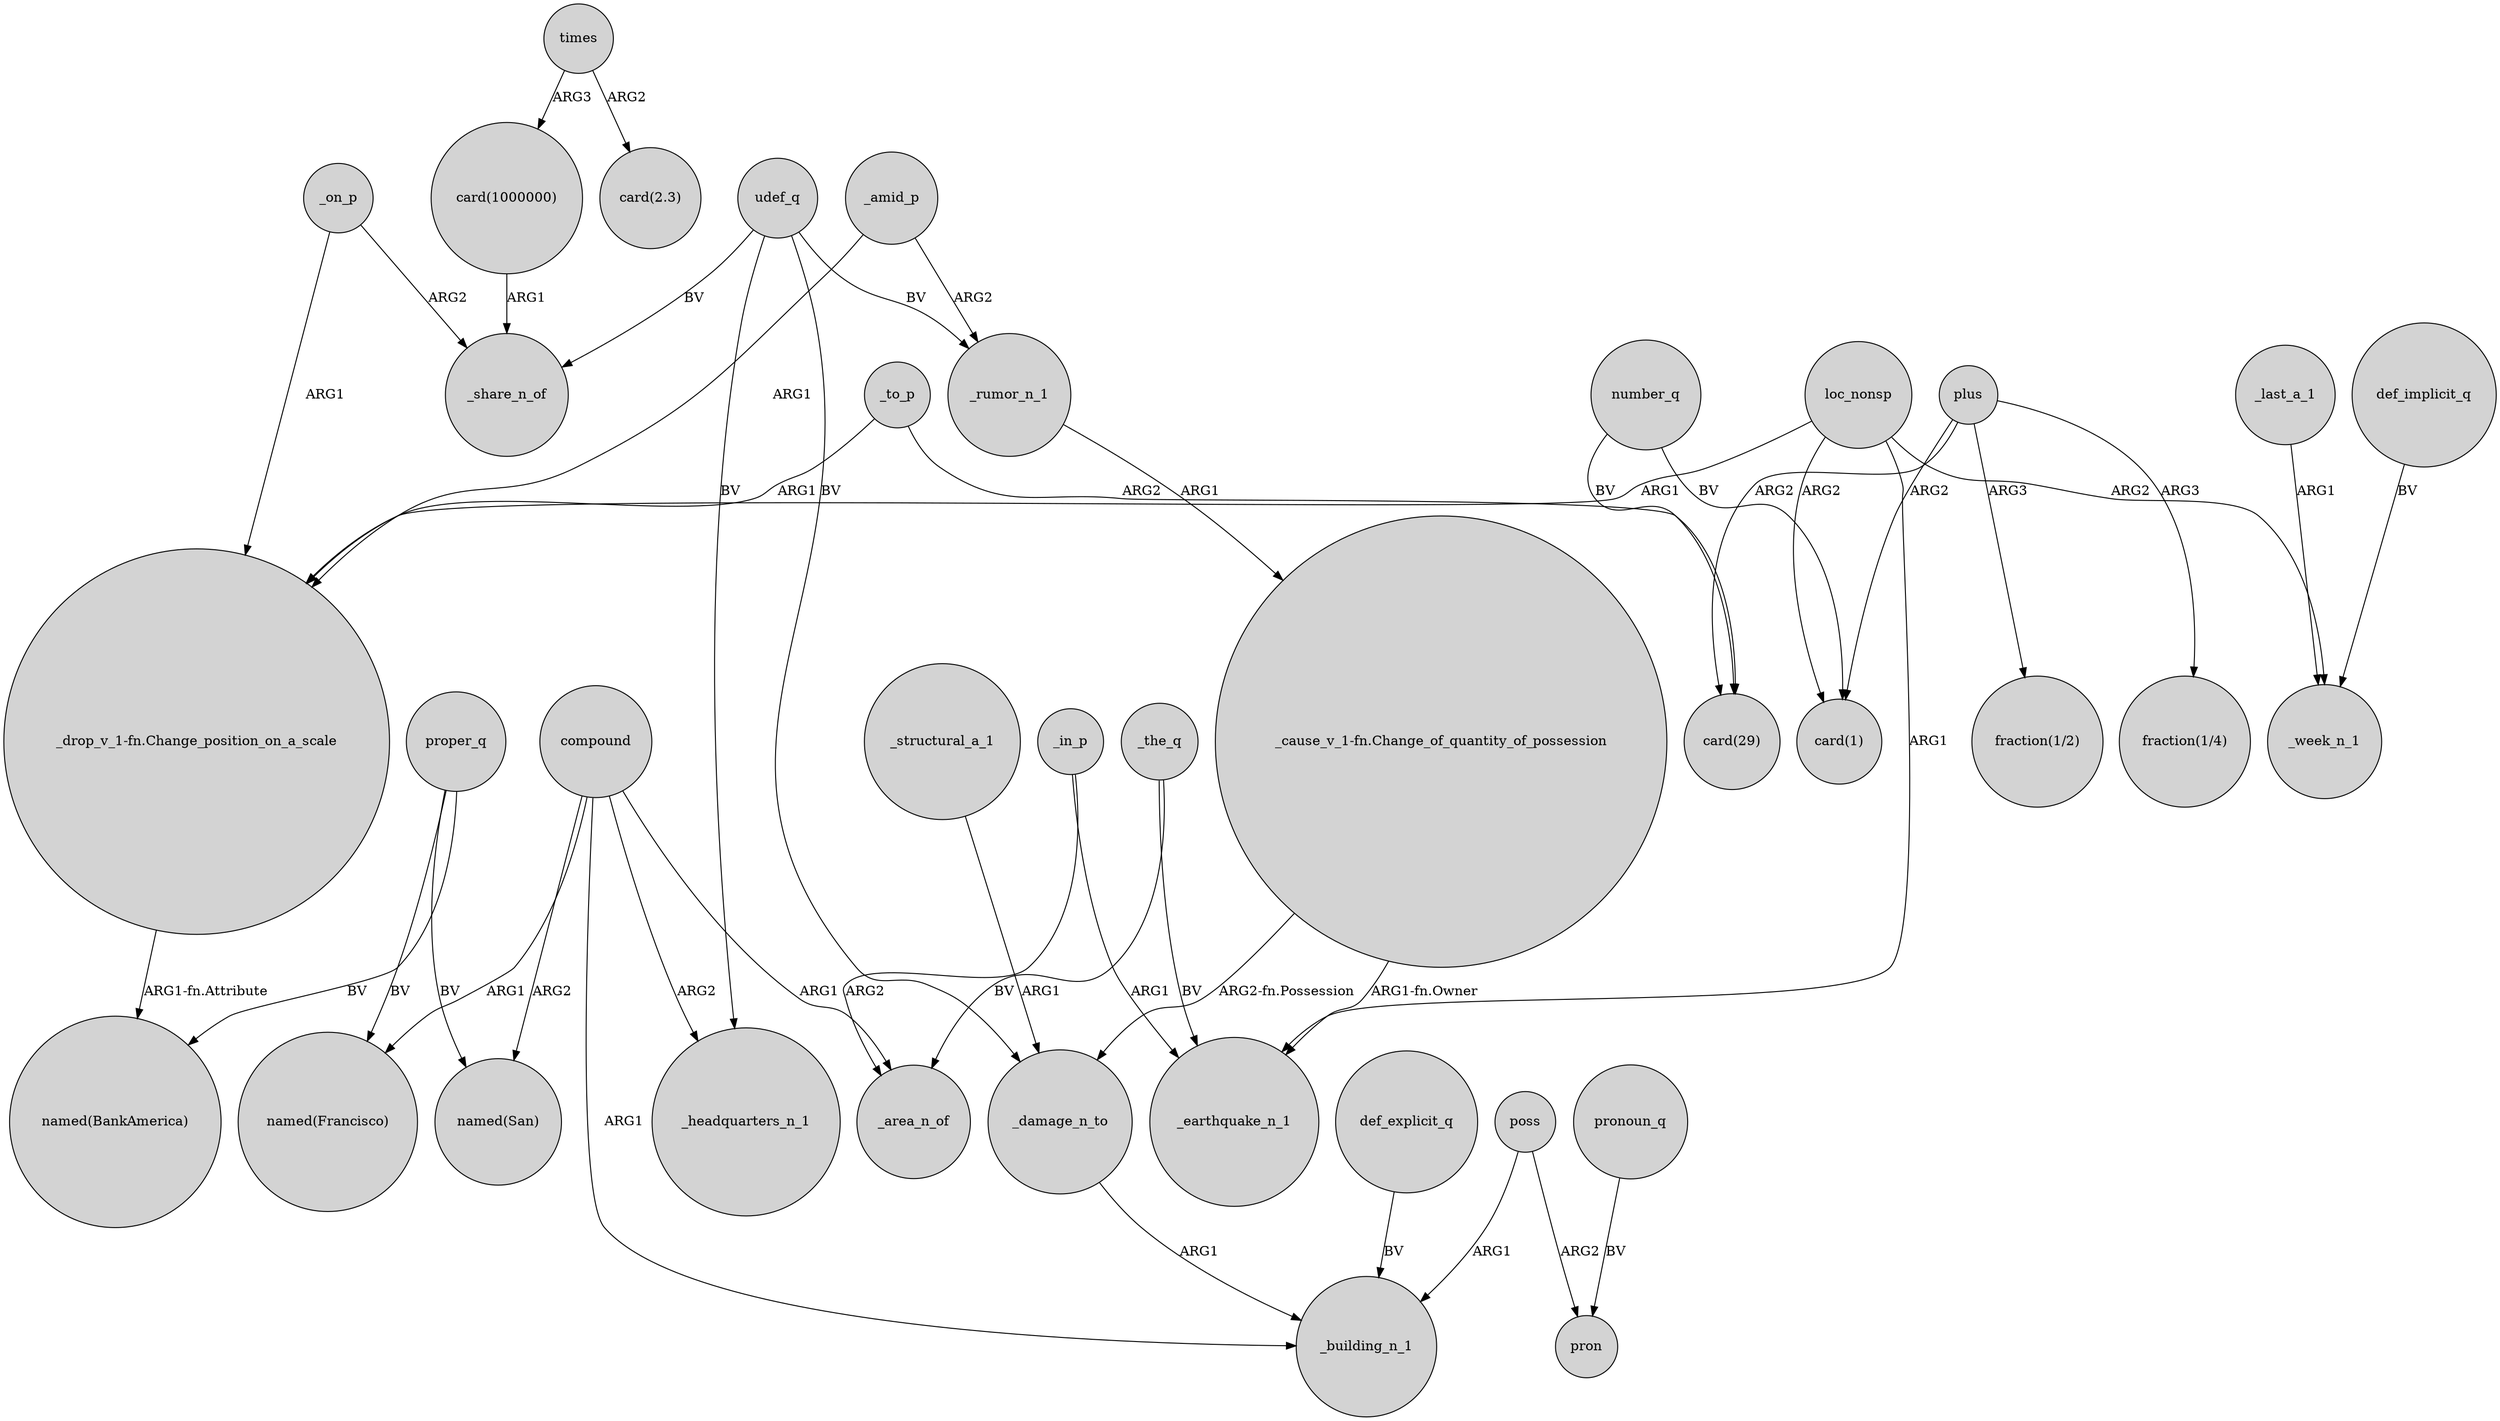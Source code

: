digraph {
	node [shape=circle style=filled]
	_amid_p -> "_drop_v_1-fn.Change_position_on_a_scale" [label=ARG1]
	times -> "card(2.3)" [label=ARG2]
	number_q -> "card(1)" [label=BV]
	compound -> _headquarters_n_1 [label=ARG2]
	_the_q -> _area_n_of [label=BV]
	loc_nonsp -> "_drop_v_1-fn.Change_position_on_a_scale" [label=ARG1]
	_damage_n_to -> _building_n_1 [label=ARG1]
	times -> "card(1000000)" [label=ARG3]
	proper_q -> "named(BankAmerica)" [label=BV]
	loc_nonsp -> _week_n_1 [label=ARG2]
	loc_nonsp -> "card(1)" [label=ARG2]
	"_cause_v_1-fn.Change_of_quantity_of_possession" -> _earthquake_n_1 [label="ARG1-fn.Owner"]
	plus -> "card(1)" [label=ARG2]
	_in_p -> _area_n_of [label=ARG2]
	poss -> _building_n_1 [label=ARG1]
	compound -> _building_n_1 [label=ARG1]
	loc_nonsp -> _earthquake_n_1 [label=ARG1]
	pronoun_q -> pron [label=BV]
	compound -> _area_n_of [label=ARG1]
	poss -> pron [label=ARG2]
	_rumor_n_1 -> "_cause_v_1-fn.Change_of_quantity_of_possession" [label=ARG1]
	"_drop_v_1-fn.Change_position_on_a_scale" -> "named(BankAmerica)" [label="ARG1-fn.Attribute"]
	plus -> "card(29)" [label=ARG2]
	_to_p -> "_drop_v_1-fn.Change_position_on_a_scale" [label=ARG1]
	udef_q -> _damage_n_to [label=BV]
	_last_a_1 -> _week_n_1 [label=ARG1]
	"_cause_v_1-fn.Change_of_quantity_of_possession" -> _damage_n_to [label="ARG2-fn.Possession"]
	udef_q -> _share_n_of [label=BV]
	_on_p -> "_drop_v_1-fn.Change_position_on_a_scale" [label=ARG1]
	def_implicit_q -> _week_n_1 [label=BV]
	compound -> "named(Francisco)" [label=ARG1]
	"card(1000000)" -> _share_n_of [label=ARG1]
	_amid_p -> _rumor_n_1 [label=ARG2]
	def_explicit_q -> _building_n_1 [label=BV]
	compound -> "named(San)" [label=ARG2]
	_to_p -> "card(29)" [label=ARG2]
	udef_q -> _headquarters_n_1 [label=BV]
	plus -> "fraction(1/4)" [label=ARG3]
	number_q -> "card(29)" [label=BV]
	proper_q -> "named(San)" [label=BV]
	proper_q -> "named(Francisco)" [label=BV]
	udef_q -> _rumor_n_1 [label=BV]
	_in_p -> _earthquake_n_1 [label=ARG1]
	_structural_a_1 -> _damage_n_to [label=ARG1]
	_the_q -> _earthquake_n_1 [label=BV]
	plus -> "fraction(1/2)" [label=ARG3]
	_on_p -> _share_n_of [label=ARG2]
}
